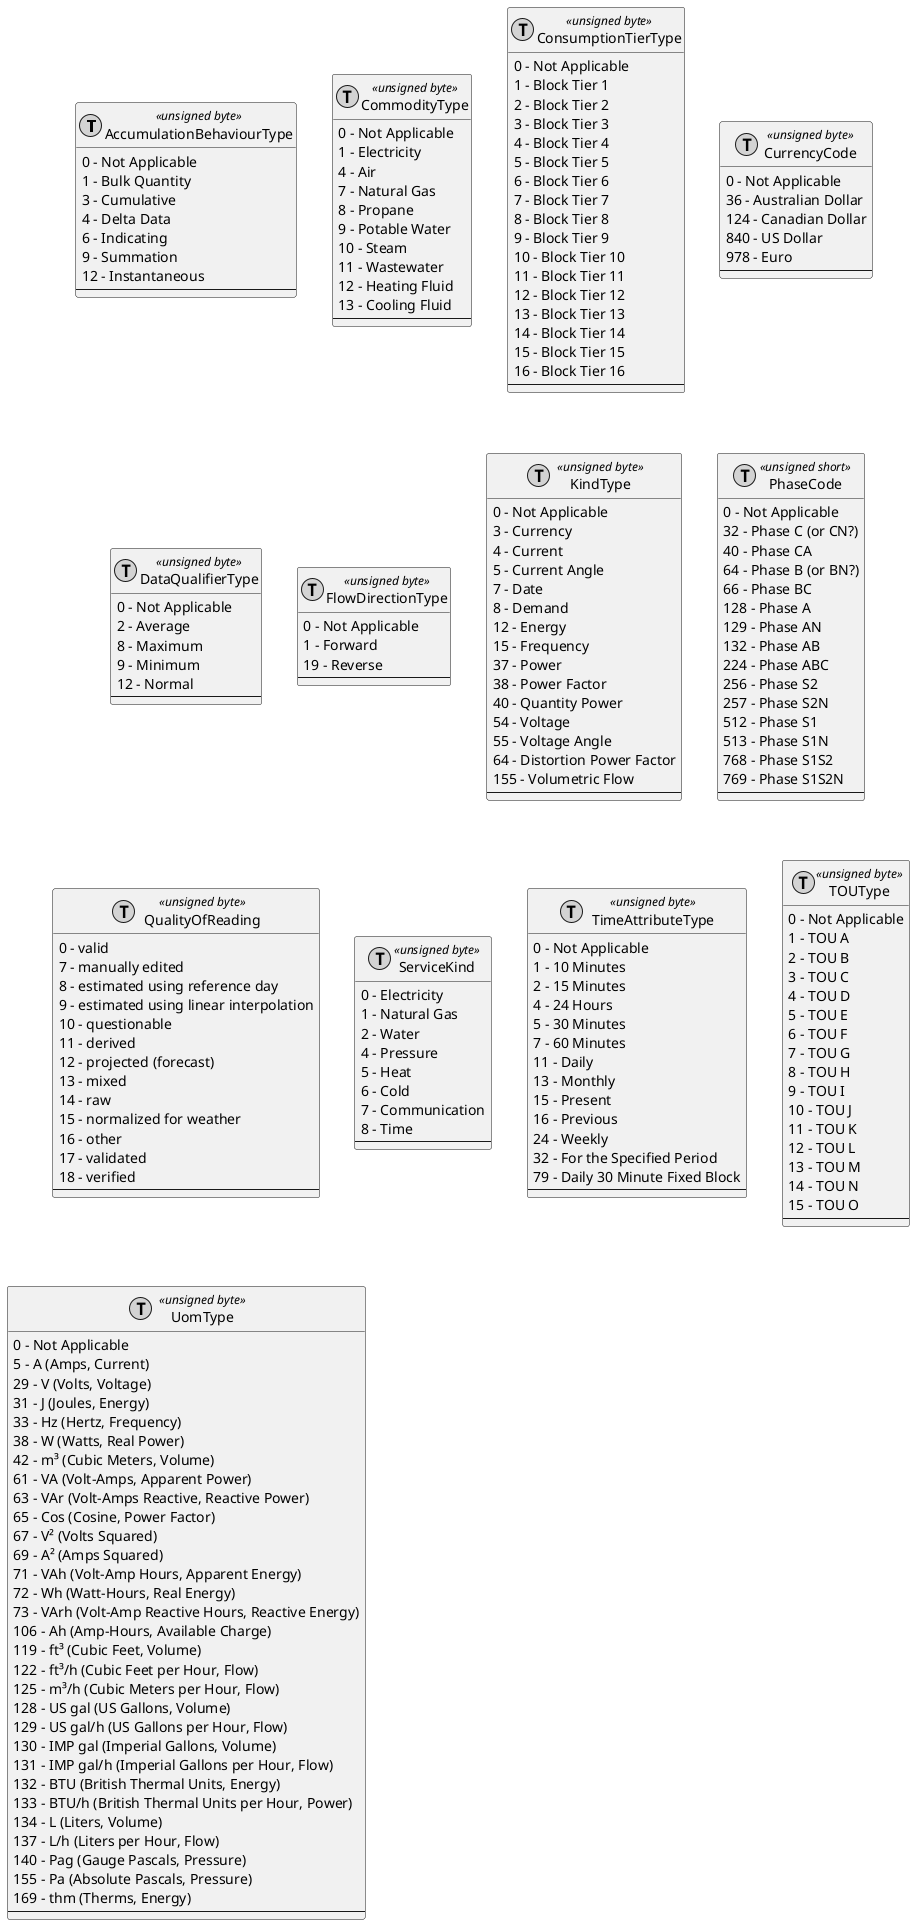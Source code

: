 @startuml
class AccumulationBehaviourType <<(T,lightgrey) unsigned byte>> {
    0 - Not Applicable
    1 - Bulk Quantity
    3 - Cumulative
    4 - Delta Data
    6 - Indicating
    9 - Summation
    12 - Instantaneous
    --
}

class CommodityType <<(T,lightgrey) unsigned byte>> {
    0 - Not Applicable
    1 - Electricity
    4 - Air
    7 - Natural Gas
    8 - Propane
    9 - Potable Water
    10 - Steam
    11 - Wastewater
    12 - Heating Fluid
    13 - Cooling Fluid
    --
}

class ConsumptionTierType <<(T,lightgrey) unsigned byte>> {
    0 - Not Applicable
    1 - Block Tier 1
    2 - Block Tier 2
    3 - Block Tier 3
    4 - Block Tier 4
    5 - Block Tier 5
    6 - Block Tier 6
    7 - Block Tier 7
    8 - Block Tier 8
    9 - Block Tier 9
    10 - Block Tier 10
    11 - Block Tier 11
    12 - Block Tier 12
    13 - Block Tier 13
    14 - Block Tier 14
    15 - Block Tier 15
    16 - Block Tier 16
    --
}

class CurrencyCode <<(T,lightgrey) unsigned byte>> {
    0 - Not Applicable
    36 - Australian Dollar
    124 - Canadian Dollar
    840 - US Dollar
    978 - Euro
    --
}

class DataQualifierType <<(T,lightgrey) unsigned byte>> {
    0 - Not Applicable
    2 - Average
    8 - Maximum
    9 - Minimum
    12 - Normal
    --
}

class FlowDirectionType <<(T,lightgrey) unsigned byte>> {
    0 - Not Applicable
    1 - Forward
    19 - Reverse
    --
}

class KindType <<(T,lightgrey) unsigned byte>> {
    0 - Not Applicable
    3 - Currency
    4 - Current
    5 - Current Angle
    7 - Date
    8 - Demand
    12 - Energy
    15 - Frequency
    37 - Power
    38 - Power Factor
    40 - Quantity Power
    54 - Voltage
    55 - Voltage Angle
    64 - Distortion Power Factor
    155 - Volumetric Flow
    --
}

class PhaseCode <<(T,lightgrey) unsigned short>> {
    0 - Not Applicable
    32 - Phase C (or CN?)
    40 - Phase CA
    64 - Phase B (or BN?)
    66 - Phase BC
    128 - Phase A
    129 - Phase AN
    132 - Phase AB
    224 - Phase ABC
    256 - Phase S2
    257 - Phase S2N
    512 - Phase S1
    513 - Phase S1N
    768 - Phase S1S2
    769 - Phase S1S2N
    --
}

class QualityOfReading <<(T,lightgrey) unsigned byte>> {
    0 - valid
    7 - manually edited
    8 - estimated using reference day
    9 - estimated using linear interpolation
    10 - questionable
    11 - derived
    12 - projected (forecast)
    13 - mixed
    14 - raw
    15 - normalized for weather
    16 - other
    17 - validated
    18 - verified
    --
}

class ServiceKind <<(T,lightgrey) unsigned byte>> {
    0 - Electricity
    1 - Natural Gas
    2 - Water
    4 - Pressure
    5 - Heat
    6 - Cold
    7 - Communication
    8 - Time
    --
}

class TimeAttributeType <<(T,lightgrey) unsigned byte>> {
    0 - Not Applicable
    1 - 10 Minutes
    2 - 15 Minutes
    4 - 24 Hours
    5 - 30 Minutes
    7 - 60 Minutes
    11 - Daily
    13 - Monthly
    15 - Present
    16 - Previous
    24 - Weekly
    32 - For the Specified Period
    79 - Daily 30 Minute Fixed Block
    --
}

class TOUType <<(T,lightgrey) unsigned byte>> {
    0 - Not Applicable
    1 - TOU A
    2 - TOU B
    3 - TOU C
    4 - TOU D
    5 - TOU E
    6 - TOU F
    7 - TOU G
    8 - TOU H
    9 - TOU I
    10 - TOU J
    11 - TOU K
    12 - TOU L
    13 - TOU M
    14 - TOU N
    15 - TOU O
    --
}

class UomType <<(T,lightgrey) unsigned byte>> {
    0 - Not Applicable
    5 - A (Amps, Current)
    29 - V (Volts, Voltage)
    31 - J (Joules, Energy)
    33 - Hz (Hertz, Frequency)
    38 - W (Watts, Real Power)
    42 - m³ (Cubic Meters, Volume)
    61 - VA (Volt-Amps, Apparent Power)
    63 - VAr (Volt-Amps Reactive, Reactive Power)
    65 - Cos (Cosine, Power Factor)
    67 - V² (Volts Squared)
    69 - A² (Amps Squared)
    71 - VAh (Volt-Amp Hours, Apparent Energy)
    72 - Wh (Watt-Hours, Real Energy)
    73 - VArh (Volt-Amp Reactive Hours, Reactive Energy)
    106 - Ah (Amp-Hours, Available Charge)
    119 - ft³ (Cubic Feet, Volume)
    122 - ft³/h (Cubic Feet per Hour, Flow)
    125 - m³/h (Cubic Meters per Hour, Flow)
    128 - US gal (US Gallons, Volume)
    129 - US gal/h (US Gallons per Hour, Flow)
    130 - IMP gal (Imperial Gallons, Volume)
    131 - IMP gal/h (Imperial Gallons per Hour, Flow)
    132 - BTU (British Thermal Units, Energy)
    133 - BTU/h (British Thermal Units per Hour, Power)
    134 - L (Liters, Volume)
    137 - L/h (Liters per Hour, Flow)
    140 - Pag (Gauge Pascals, Pressure)
    155 - Pa (Absolute Pascals, Pressure)
    169 - thm (Therms, Energy)
    --
}

@enduml
